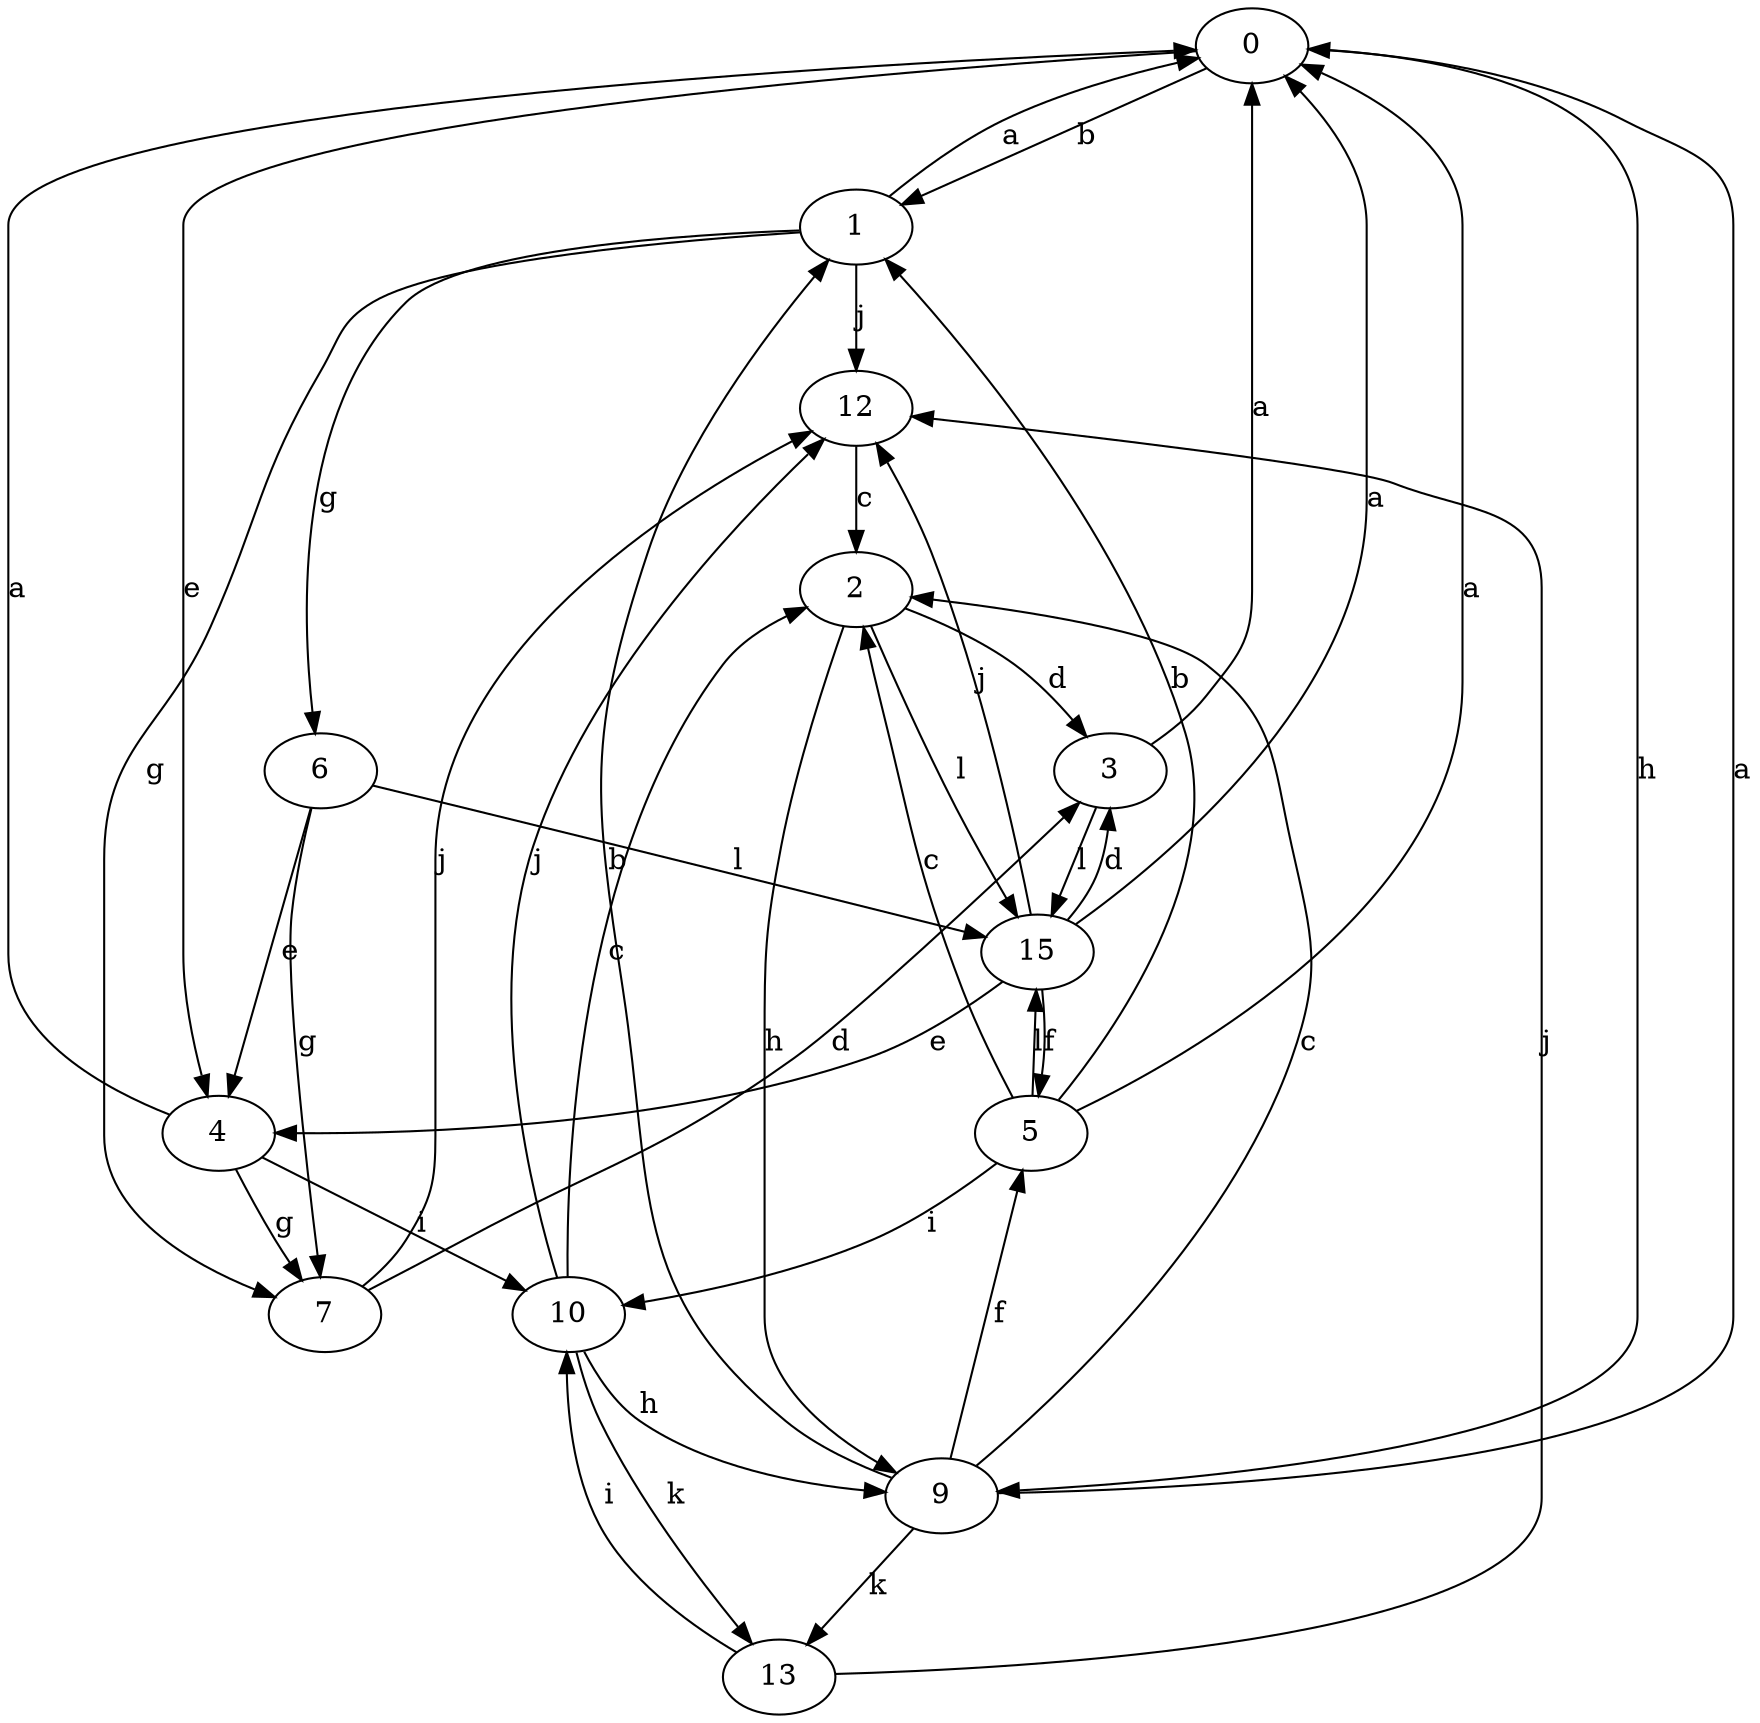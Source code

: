 strict digraph  {
0;
1;
2;
3;
4;
5;
6;
7;
9;
10;
12;
13;
15;
0 -> 1  [label=b];
0 -> 4  [label=e];
0 -> 9  [label=h];
1 -> 0  [label=a];
1 -> 6  [label=g];
1 -> 7  [label=g];
1 -> 12  [label=j];
2 -> 3  [label=d];
2 -> 9  [label=h];
2 -> 15  [label=l];
3 -> 0  [label=a];
3 -> 15  [label=l];
4 -> 0  [label=a];
4 -> 7  [label=g];
4 -> 10  [label=i];
5 -> 0  [label=a];
5 -> 1  [label=b];
5 -> 2  [label=c];
5 -> 10  [label=i];
5 -> 15  [label=l];
6 -> 4  [label=e];
6 -> 7  [label=g];
6 -> 15  [label=l];
7 -> 3  [label=d];
7 -> 12  [label=j];
9 -> 0  [label=a];
9 -> 1  [label=b];
9 -> 2  [label=c];
9 -> 5  [label=f];
9 -> 13  [label=k];
10 -> 2  [label=c];
10 -> 9  [label=h];
10 -> 12  [label=j];
10 -> 13  [label=k];
12 -> 2  [label=c];
13 -> 10  [label=i];
13 -> 12  [label=j];
15 -> 0  [label=a];
15 -> 3  [label=d];
15 -> 4  [label=e];
15 -> 5  [label=f];
15 -> 12  [label=j];
}
